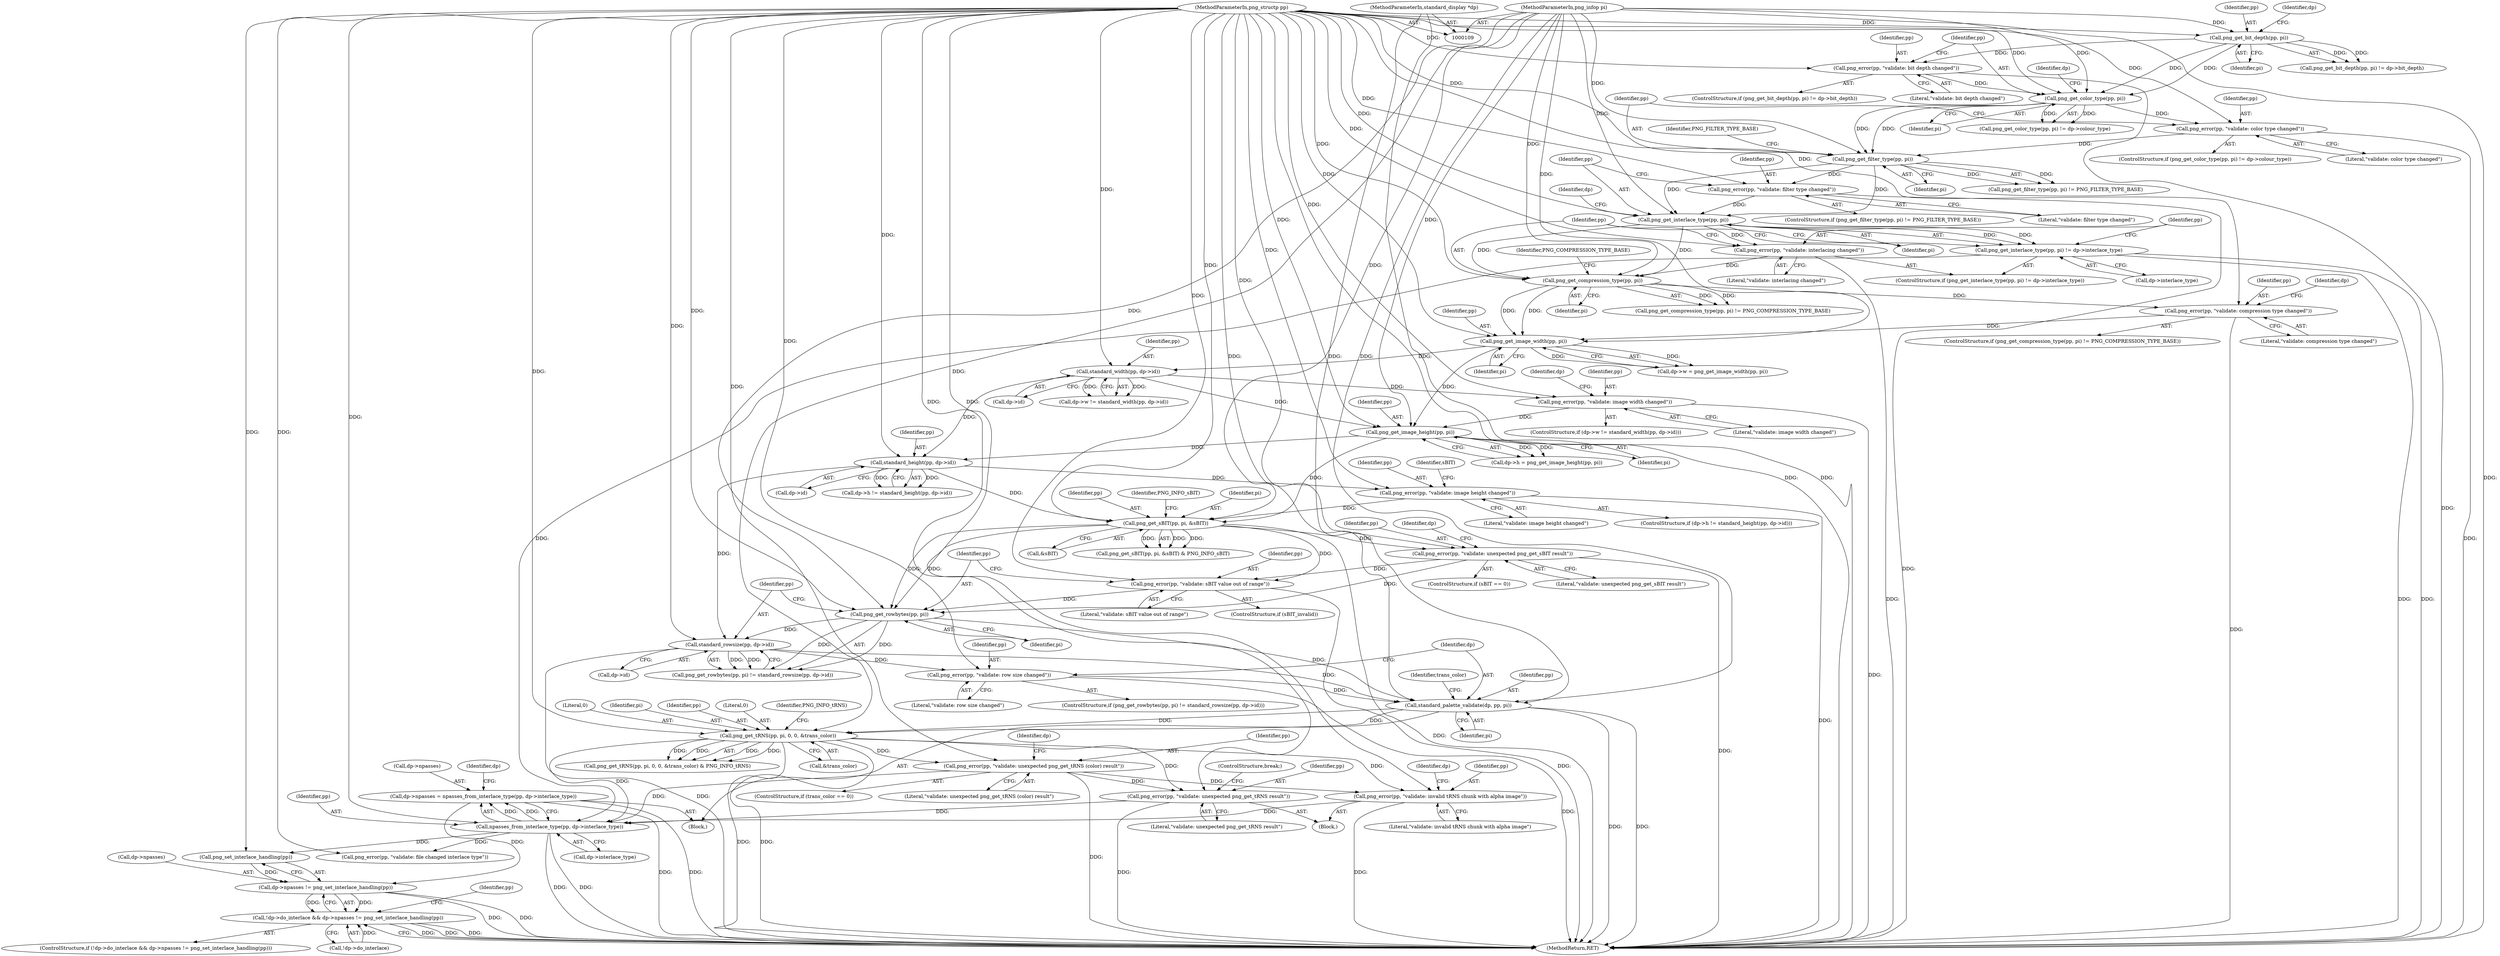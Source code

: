 digraph "0_Android_9d4853418ab2f754c2b63e091c29c5529b8b86ca_132@pointer" {
"1000500" [label="(Call,dp->npasses = npasses_from_interlace_type(pp, dp->interlace_type))"];
"1000504" [label="(Call,npasses_from_interlace_type(pp, dp->interlace_type))"];
"1000497" [label="(Call,png_error(pp, \"validate: invalid tRNS chunk with alpha image\"))"];
"1000408" [label="(Call,png_get_tRNS(pp, pi, 0, 0, &trans_color))"];
"1000397" [label="(Call,standard_palette_validate(dp, pp, pi))"];
"1000110" [label="(MethodParameterIn,standard_display *dp)"];
"1000389" [label="(Call,standard_rowsize(pp, dp->id))"];
"1000386" [label="(Call,png_get_rowbytes(pp, pi))"];
"1000227" [label="(Call,png_error(pp, \"validate: unexpected png_get_sBIT result\"))"];
"1000212" [label="(Call,png_get_sBIT(pp, pi, &sBIT))"];
"1000202" [label="(Call,png_error(pp, \"validate: image height changed\"))"];
"1000197" [label="(Call,standard_height(pp, dp->id))"];
"1000189" [label="(Call,png_get_image_height(pp, pi))"];
"1000177" [label="(Call,standard_width(pp, dp->id))"];
"1000169" [label="(Call,png_get_image_width(pp, pi))"];
"1000158" [label="(Call,png_get_compression_type(pp, pi))"];
"1000147" [label="(Call,png_get_interlace_type(pp, pi))"];
"1000138" [label="(Call,png_get_filter_type(pp, pi))"];
"1000133" [label="(Call,png_error(pp, \"validate: color type changed\"))"];
"1000127" [label="(Call,png_get_color_type(pp, pi))"];
"1000116" [label="(Call,png_get_bit_depth(pp, pi))"];
"1000111" [label="(MethodParameterIn,png_structp pp)"];
"1000112" [label="(MethodParameterIn,png_infop pi)"];
"1000122" [label="(Call,png_error(pp, \"validate: bit depth changed\"))"];
"1000142" [label="(Call,png_error(pp, \"validate: filter type changed\"))"];
"1000153" [label="(Call,png_error(pp, \"validate: interlacing changed\"))"];
"1000162" [label="(Call,png_error(pp, \"validate: compression type changed\"))"];
"1000182" [label="(Call,png_error(pp, \"validate: image width changed\"))"];
"1000381" [label="(Call,png_error(pp, \"validate: sBIT value out of range\"))"];
"1000394" [label="(Call,png_error(pp, \"validate: row size changed\"))"];
"1000421" [label="(Call,png_error(pp, \"validate: unexpected png_get_tRNS (color) result\"))"];
"1000492" [label="(Call,png_error(pp, \"validate: unexpected png_get_tRNS result\"))"];
"1000146" [label="(Call,png_get_interlace_type(pp, pi) != dp->interlace_type)"];
"1000515" [label="(Call,dp->npasses != png_set_interlace_handling(pp))"];
"1000510" [label="(Call,!dp->do_interlace && dp->npasses != png_set_interlace_handling(pp))"];
"1000519" [label="(Call,png_set_interlace_handling(pp))"];
"1000498" [label="(Identifier,pp)"];
"1000204" [label="(Literal,\"validate: image height changed\")"];
"1000110" [label="(MethodParameterIn,standard_display *dp)"];
"1000382" [label="(Identifier,pp)"];
"1000172" [label="(ControlStructure,if (dp->w != standard_width(pp, dp->id)))"];
"1000113" [label="(Block,)"];
"1000178" [label="(Identifier,pp)"];
"1000162" [label="(Call,png_error(pp, \"validate: compression type changed\"))"];
"1000116" [label="(Call,png_get_bit_depth(pp, pi))"];
"1000122" [label="(Call,png_error(pp, \"validate: bit depth changed\"))"];
"1000215" [label="(Call,&sBIT)"];
"1000198" [label="(Identifier,pp)"];
"1000131" [label="(Identifier,dp)"];
"1000137" [label="(Call,png_get_filter_type(pp, pi) != PNG_FILTER_TYPE_BASE)"];
"1000423" [label="(Literal,\"validate: unexpected png_get_tRNS (color) result\")"];
"1000407" [label="(Call,png_get_tRNS(pp, pi, 0, 0, &trans_color) & PNG_INFO_tRNS)"];
"1000150" [label="(Call,dp->interlace_type)"];
"1000524" [label="(MethodReturn,RET)"];
"1000417" [label="(ControlStructure,if (trans_color == 0))"];
"1000388" [label="(Identifier,pi)"];
"1000397" [label="(Call,standard_palette_validate(dp, pp, pi))"];
"1000212" [label="(Call,png_get_sBIT(pp, pi, &sBIT))"];
"1000504" [label="(Call,npasses_from_interlace_type(pp, dp->interlace_type))"];
"1000421" [label="(Call,png_error(pp, \"validate: unexpected png_get_tRNS (color) result\"))"];
"1000384" [label="(ControlStructure,if (png_get_rowbytes(pp, pi) != standard_rowsize(pp, dp->id)))"];
"1000154" [label="(Identifier,pp)"];
"1000182" [label="(Call,png_error(pp, \"validate: image width changed\"))"];
"1000387" [label="(Identifier,pp)"];
"1000165" [label="(Call,dp->w = png_get_image_width(pp, pi))"];
"1000193" [label="(Call,dp->h != standard_height(pp, dp->id))"];
"1000492" [label="(Call,png_error(pp, \"validate: unexpected png_get_tRNS result\"))"];
"1000126" [label="(Call,png_get_color_type(pp, pi) != dp->colour_type)"];
"1000509" [label="(ControlStructure,if (!dp->do_interlace && dp->npasses != png_set_interlace_handling(pp)))"];
"1000502" [label="(Identifier,dp)"];
"1000151" [label="(Identifier,dp)"];
"1000147" [label="(Call,png_get_interlace_type(pp, pi))"];
"1000148" [label="(Identifier,pp)"];
"1000522" [label="(Identifier,pp)"];
"1000516" [label="(Call,dp->npasses)"];
"1000510" [label="(Call,!dp->do_interlace && dp->npasses != png_set_interlace_handling(pp))"];
"1000145" [label="(ControlStructure,if (png_get_interlace_type(pp, pi) != dp->interlace_type))"];
"1000415" [label="(Identifier,PNG_INFO_tRNS)"];
"1000177" [label="(Call,standard_width(pp, dp->id))"];
"1000146" [label="(Call,png_get_interlace_type(pp, pi) != dp->interlace_type)"];
"1000115" [label="(Call,png_get_bit_depth(pp, pi) != dp->bit_depth)"];
"1000161" [label="(Identifier,PNG_COMPRESSION_TYPE_BASE)"];
"1000156" [label="(ControlStructure,if (png_get_compression_type(pp, pi) != PNG_COMPRESSION_TYPE_BASE))"];
"1000111" [label="(MethodParameterIn,png_structp pp)"];
"1000133" [label="(Call,png_error(pp, \"validate: color type changed\"))"];
"1000227" [label="(Call,png_error(pp, \"validate: unexpected png_get_sBIT result\"))"];
"1000149" [label="(Identifier,pi)"];
"1000139" [label="(Identifier,pp)"];
"1000163" [label="(Identifier,pp)"];
"1000155" [label="(Literal,\"validate: interlacing changed\")"];
"1000408" [label="(Call,png_get_tRNS(pp, pi, 0, 0, &trans_color))"];
"1000203" [label="(Identifier,pp)"];
"1000191" [label="(Identifier,pi)"];
"1000125" [label="(ControlStructure,if (png_get_color_type(pp, pi) != dp->colour_type))"];
"1000396" [label="(Literal,\"validate: row size changed\")"];
"1000192" [label="(ControlStructure,if (dp->h != standard_height(pp, dp->id)))"];
"1000511" [label="(Call,!dp->do_interlace)"];
"1000383" [label="(Literal,\"validate: sBIT value out of range\")"];
"1000513" [label="(Identifier,dp)"];
"1000153" [label="(Call,png_error(pp, \"validate: interlacing changed\"))"];
"1000228" [label="(Identifier,pp)"];
"1000411" [label="(Literal,0)"];
"1000187" [label="(Identifier,dp)"];
"1000124" [label="(Literal,\"validate: bit depth changed\")"];
"1000233" [label="(Identifier,dp)"];
"1000158" [label="(Call,png_get_compression_type(pp, pi))"];
"1000112" [label="(MethodParameterIn,png_infop pi)"];
"1000164" [label="(Literal,\"validate: compression type changed\")"];
"1000140" [label="(Identifier,pi)"];
"1000494" [label="(Literal,\"validate: unexpected png_get_tRNS result\")"];
"1000171" [label="(Identifier,pi)"];
"1000129" [label="(Identifier,pi)"];
"1000135" [label="(Literal,\"validate: color type changed\")"];
"1000118" [label="(Identifier,pi)"];
"1000214" [label="(Identifier,pi)"];
"1000136" [label="(ControlStructure,if (png_get_filter_type(pp, pi) != PNG_FILTER_TYPE_BASE))"];
"1000197" [label="(Call,standard_height(pp, dp->id))"];
"1000144" [label="(Literal,\"validate: filter type changed\")"];
"1000410" [label="(Identifier,pi)"];
"1000120" [label="(Identifier,dp)"];
"1000184" [label="(Literal,\"validate: image width changed\")"];
"1000117" [label="(Identifier,pp)"];
"1000229" [label="(Literal,\"validate: unexpected png_get_sBIT result\")"];
"1000426" [label="(Identifier,dp)"];
"1000500" [label="(Call,dp->npasses = npasses_from_interlace_type(pp, dp->interlace_type))"];
"1000398" [label="(Identifier,dp)"];
"1000505" [label="(Identifier,pp)"];
"1000143" [label="(Identifier,pp)"];
"1000409" [label="(Identifier,pp)"];
"1000170" [label="(Identifier,pp)"];
"1000521" [label="(Call,png_error(pp, \"validate: file changed interlace type\"))"];
"1000389" [label="(Call,standard_rowsize(pp, dp->id))"];
"1000128" [label="(Identifier,pp)"];
"1000190" [label="(Identifier,pp)"];
"1000379" [label="(ControlStructure,if (sBIT_invalid))"];
"1000160" [label="(Identifier,pi)"];
"1000138" [label="(Call,png_get_filter_type(pp, pi))"];
"1000223" [label="(ControlStructure,if (sBIT == 0))"];
"1000428" [label="(Block,)"];
"1000208" [label="(Identifier,sBIT)"];
"1000381" [label="(Call,png_error(pp, \"validate: sBIT value out of range\"))"];
"1000413" [label="(Call,&trans_color)"];
"1000185" [label="(Call,dp->h = png_get_image_height(pp, pi))"];
"1000157" [label="(Call,png_get_compression_type(pp, pi) != PNG_COMPRESSION_TYPE_BASE)"];
"1000211" [label="(Call,png_get_sBIT(pp, pi, &sBIT) & PNG_INFO_sBIT)"];
"1000179" [label="(Call,dp->id)"];
"1000394" [label="(Call,png_error(pp, \"validate: row size changed\"))"];
"1000495" [label="(ControlStructure,break;)"];
"1000183" [label="(Identifier,pp)"];
"1000114" [label="(ControlStructure,if (png_get_bit_depth(pp, pi) != dp->bit_depth))"];
"1000506" [label="(Call,dp->interlace_type)"];
"1000399" [label="(Identifier,pp)"];
"1000202" [label="(Call,png_error(pp, \"validate: image height changed\"))"];
"1000412" [label="(Literal,0)"];
"1000169" [label="(Call,png_get_image_width(pp, pi))"];
"1000515" [label="(Call,dp->npasses != png_set_interlace_handling(pp))"];
"1000395" [label="(Identifier,pp)"];
"1000199" [label="(Call,dp->id)"];
"1000404" [label="(Identifier,trans_color)"];
"1000386" [label="(Call,png_get_rowbytes(pp, pi))"];
"1000391" [label="(Call,dp->id)"];
"1000390" [label="(Identifier,pp)"];
"1000493" [label="(Identifier,pp)"];
"1000501" [label="(Call,dp->npasses)"];
"1000497" [label="(Call,png_error(pp, \"validate: invalid tRNS chunk with alpha image\"))"];
"1000159" [label="(Identifier,pp)"];
"1000142" [label="(Call,png_error(pp, \"validate: filter type changed\"))"];
"1000213" [label="(Identifier,pp)"];
"1000217" [label="(Identifier,PNG_INFO_sBIT)"];
"1000127" [label="(Call,png_get_color_type(pp, pi))"];
"1000123" [label="(Identifier,pp)"];
"1000141" [label="(Identifier,PNG_FILTER_TYPE_BASE)"];
"1000385" [label="(Call,png_get_rowbytes(pp, pi) != standard_rowsize(pp, dp->id))"];
"1000189" [label="(Call,png_get_image_height(pp, pi))"];
"1000173" [label="(Call,dp->w != standard_width(pp, dp->id))"];
"1000167" [label="(Identifier,dp)"];
"1000499" [label="(Literal,\"validate: invalid tRNS chunk with alpha image\")"];
"1000400" [label="(Identifier,pi)"];
"1000134" [label="(Identifier,pp)"];
"1000422" [label="(Identifier,pp)"];
"1000500" -> "1000113"  [label="AST: "];
"1000500" -> "1000504"  [label="CFG: "];
"1000501" -> "1000500"  [label="AST: "];
"1000504" -> "1000500"  [label="AST: "];
"1000513" -> "1000500"  [label="CFG: "];
"1000500" -> "1000524"  [label="DDG: "];
"1000500" -> "1000524"  [label="DDG: "];
"1000504" -> "1000500"  [label="DDG: "];
"1000504" -> "1000500"  [label="DDG: "];
"1000500" -> "1000515"  [label="DDG: "];
"1000504" -> "1000506"  [label="CFG: "];
"1000505" -> "1000504"  [label="AST: "];
"1000506" -> "1000504"  [label="AST: "];
"1000504" -> "1000524"  [label="DDG: "];
"1000504" -> "1000524"  [label="DDG: "];
"1000497" -> "1000504"  [label="DDG: "];
"1000408" -> "1000504"  [label="DDG: "];
"1000492" -> "1000504"  [label="DDG: "];
"1000421" -> "1000504"  [label="DDG: "];
"1000111" -> "1000504"  [label="DDG: "];
"1000146" -> "1000504"  [label="DDG: "];
"1000504" -> "1000519"  [label="DDG: "];
"1000504" -> "1000521"  [label="DDG: "];
"1000497" -> "1000428"  [label="AST: "];
"1000497" -> "1000499"  [label="CFG: "];
"1000498" -> "1000497"  [label="AST: "];
"1000499" -> "1000497"  [label="AST: "];
"1000502" -> "1000497"  [label="CFG: "];
"1000497" -> "1000524"  [label="DDG: "];
"1000408" -> "1000497"  [label="DDG: "];
"1000421" -> "1000497"  [label="DDG: "];
"1000111" -> "1000497"  [label="DDG: "];
"1000408" -> "1000407"  [label="AST: "];
"1000408" -> "1000413"  [label="CFG: "];
"1000409" -> "1000408"  [label="AST: "];
"1000410" -> "1000408"  [label="AST: "];
"1000411" -> "1000408"  [label="AST: "];
"1000412" -> "1000408"  [label="AST: "];
"1000413" -> "1000408"  [label="AST: "];
"1000415" -> "1000408"  [label="CFG: "];
"1000408" -> "1000524"  [label="DDG: "];
"1000408" -> "1000524"  [label="DDG: "];
"1000408" -> "1000407"  [label="DDG: "];
"1000408" -> "1000407"  [label="DDG: "];
"1000408" -> "1000407"  [label="DDG: "];
"1000408" -> "1000407"  [label="DDG: "];
"1000397" -> "1000408"  [label="DDG: "];
"1000397" -> "1000408"  [label="DDG: "];
"1000111" -> "1000408"  [label="DDG: "];
"1000112" -> "1000408"  [label="DDG: "];
"1000408" -> "1000421"  [label="DDG: "];
"1000408" -> "1000492"  [label="DDG: "];
"1000397" -> "1000113"  [label="AST: "];
"1000397" -> "1000400"  [label="CFG: "];
"1000398" -> "1000397"  [label="AST: "];
"1000399" -> "1000397"  [label="AST: "];
"1000400" -> "1000397"  [label="AST: "];
"1000404" -> "1000397"  [label="CFG: "];
"1000397" -> "1000524"  [label="DDG: "];
"1000397" -> "1000524"  [label="DDG: "];
"1000110" -> "1000397"  [label="DDG: "];
"1000389" -> "1000397"  [label="DDG: "];
"1000394" -> "1000397"  [label="DDG: "];
"1000111" -> "1000397"  [label="DDG: "];
"1000386" -> "1000397"  [label="DDG: "];
"1000112" -> "1000397"  [label="DDG: "];
"1000110" -> "1000109"  [label="AST: "];
"1000110" -> "1000524"  [label="DDG: "];
"1000389" -> "1000385"  [label="AST: "];
"1000389" -> "1000391"  [label="CFG: "];
"1000390" -> "1000389"  [label="AST: "];
"1000391" -> "1000389"  [label="AST: "];
"1000385" -> "1000389"  [label="CFG: "];
"1000389" -> "1000524"  [label="DDG: "];
"1000389" -> "1000385"  [label="DDG: "];
"1000389" -> "1000385"  [label="DDG: "];
"1000386" -> "1000389"  [label="DDG: "];
"1000111" -> "1000389"  [label="DDG: "];
"1000197" -> "1000389"  [label="DDG: "];
"1000389" -> "1000394"  [label="DDG: "];
"1000386" -> "1000385"  [label="AST: "];
"1000386" -> "1000388"  [label="CFG: "];
"1000387" -> "1000386"  [label="AST: "];
"1000388" -> "1000386"  [label="AST: "];
"1000390" -> "1000386"  [label="CFG: "];
"1000386" -> "1000385"  [label="DDG: "];
"1000386" -> "1000385"  [label="DDG: "];
"1000227" -> "1000386"  [label="DDG: "];
"1000212" -> "1000386"  [label="DDG: "];
"1000212" -> "1000386"  [label="DDG: "];
"1000381" -> "1000386"  [label="DDG: "];
"1000111" -> "1000386"  [label="DDG: "];
"1000112" -> "1000386"  [label="DDG: "];
"1000227" -> "1000223"  [label="AST: "];
"1000227" -> "1000229"  [label="CFG: "];
"1000228" -> "1000227"  [label="AST: "];
"1000229" -> "1000227"  [label="AST: "];
"1000233" -> "1000227"  [label="CFG: "];
"1000227" -> "1000524"  [label="DDG: "];
"1000212" -> "1000227"  [label="DDG: "];
"1000111" -> "1000227"  [label="DDG: "];
"1000227" -> "1000381"  [label="DDG: "];
"1000212" -> "1000211"  [label="AST: "];
"1000212" -> "1000215"  [label="CFG: "];
"1000213" -> "1000212"  [label="AST: "];
"1000214" -> "1000212"  [label="AST: "];
"1000215" -> "1000212"  [label="AST: "];
"1000217" -> "1000212"  [label="CFG: "];
"1000212" -> "1000524"  [label="DDG: "];
"1000212" -> "1000211"  [label="DDG: "];
"1000212" -> "1000211"  [label="DDG: "];
"1000212" -> "1000211"  [label="DDG: "];
"1000202" -> "1000212"  [label="DDG: "];
"1000197" -> "1000212"  [label="DDG: "];
"1000111" -> "1000212"  [label="DDG: "];
"1000189" -> "1000212"  [label="DDG: "];
"1000112" -> "1000212"  [label="DDG: "];
"1000212" -> "1000381"  [label="DDG: "];
"1000202" -> "1000192"  [label="AST: "];
"1000202" -> "1000204"  [label="CFG: "];
"1000203" -> "1000202"  [label="AST: "];
"1000204" -> "1000202"  [label="AST: "];
"1000208" -> "1000202"  [label="CFG: "];
"1000202" -> "1000524"  [label="DDG: "];
"1000197" -> "1000202"  [label="DDG: "];
"1000111" -> "1000202"  [label="DDG: "];
"1000197" -> "1000193"  [label="AST: "];
"1000197" -> "1000199"  [label="CFG: "];
"1000198" -> "1000197"  [label="AST: "];
"1000199" -> "1000197"  [label="AST: "];
"1000193" -> "1000197"  [label="CFG: "];
"1000197" -> "1000193"  [label="DDG: "];
"1000197" -> "1000193"  [label="DDG: "];
"1000189" -> "1000197"  [label="DDG: "];
"1000111" -> "1000197"  [label="DDG: "];
"1000177" -> "1000197"  [label="DDG: "];
"1000189" -> "1000185"  [label="AST: "];
"1000189" -> "1000191"  [label="CFG: "];
"1000190" -> "1000189"  [label="AST: "];
"1000191" -> "1000189"  [label="AST: "];
"1000185" -> "1000189"  [label="CFG: "];
"1000189" -> "1000185"  [label="DDG: "];
"1000189" -> "1000185"  [label="DDG: "];
"1000177" -> "1000189"  [label="DDG: "];
"1000182" -> "1000189"  [label="DDG: "];
"1000111" -> "1000189"  [label="DDG: "];
"1000169" -> "1000189"  [label="DDG: "];
"1000112" -> "1000189"  [label="DDG: "];
"1000177" -> "1000173"  [label="AST: "];
"1000177" -> "1000179"  [label="CFG: "];
"1000178" -> "1000177"  [label="AST: "];
"1000179" -> "1000177"  [label="AST: "];
"1000173" -> "1000177"  [label="CFG: "];
"1000177" -> "1000173"  [label="DDG: "];
"1000177" -> "1000173"  [label="DDG: "];
"1000169" -> "1000177"  [label="DDG: "];
"1000111" -> "1000177"  [label="DDG: "];
"1000177" -> "1000182"  [label="DDG: "];
"1000169" -> "1000165"  [label="AST: "];
"1000169" -> "1000171"  [label="CFG: "];
"1000170" -> "1000169"  [label="AST: "];
"1000171" -> "1000169"  [label="AST: "];
"1000165" -> "1000169"  [label="CFG: "];
"1000169" -> "1000165"  [label="DDG: "];
"1000169" -> "1000165"  [label="DDG: "];
"1000158" -> "1000169"  [label="DDG: "];
"1000158" -> "1000169"  [label="DDG: "];
"1000162" -> "1000169"  [label="DDG: "];
"1000111" -> "1000169"  [label="DDG: "];
"1000112" -> "1000169"  [label="DDG: "];
"1000158" -> "1000157"  [label="AST: "];
"1000158" -> "1000160"  [label="CFG: "];
"1000159" -> "1000158"  [label="AST: "];
"1000160" -> "1000158"  [label="AST: "];
"1000161" -> "1000158"  [label="CFG: "];
"1000158" -> "1000157"  [label="DDG: "];
"1000158" -> "1000157"  [label="DDG: "];
"1000147" -> "1000158"  [label="DDG: "];
"1000147" -> "1000158"  [label="DDG: "];
"1000153" -> "1000158"  [label="DDG: "];
"1000111" -> "1000158"  [label="DDG: "];
"1000112" -> "1000158"  [label="DDG: "];
"1000158" -> "1000162"  [label="DDG: "];
"1000147" -> "1000146"  [label="AST: "];
"1000147" -> "1000149"  [label="CFG: "];
"1000148" -> "1000147"  [label="AST: "];
"1000149" -> "1000147"  [label="AST: "];
"1000151" -> "1000147"  [label="CFG: "];
"1000147" -> "1000146"  [label="DDG: "];
"1000147" -> "1000146"  [label="DDG: "];
"1000138" -> "1000147"  [label="DDG: "];
"1000138" -> "1000147"  [label="DDG: "];
"1000142" -> "1000147"  [label="DDG: "];
"1000111" -> "1000147"  [label="DDG: "];
"1000112" -> "1000147"  [label="DDG: "];
"1000147" -> "1000153"  [label="DDG: "];
"1000138" -> "1000137"  [label="AST: "];
"1000138" -> "1000140"  [label="CFG: "];
"1000139" -> "1000138"  [label="AST: "];
"1000140" -> "1000138"  [label="AST: "];
"1000141" -> "1000138"  [label="CFG: "];
"1000138" -> "1000137"  [label="DDG: "];
"1000138" -> "1000137"  [label="DDG: "];
"1000133" -> "1000138"  [label="DDG: "];
"1000127" -> "1000138"  [label="DDG: "];
"1000127" -> "1000138"  [label="DDG: "];
"1000111" -> "1000138"  [label="DDG: "];
"1000112" -> "1000138"  [label="DDG: "];
"1000138" -> "1000142"  [label="DDG: "];
"1000133" -> "1000125"  [label="AST: "];
"1000133" -> "1000135"  [label="CFG: "];
"1000134" -> "1000133"  [label="AST: "];
"1000135" -> "1000133"  [label="AST: "];
"1000139" -> "1000133"  [label="CFG: "];
"1000133" -> "1000524"  [label="DDG: "];
"1000127" -> "1000133"  [label="DDG: "];
"1000111" -> "1000133"  [label="DDG: "];
"1000127" -> "1000126"  [label="AST: "];
"1000127" -> "1000129"  [label="CFG: "];
"1000128" -> "1000127"  [label="AST: "];
"1000129" -> "1000127"  [label="AST: "];
"1000131" -> "1000127"  [label="CFG: "];
"1000127" -> "1000126"  [label="DDG: "];
"1000127" -> "1000126"  [label="DDG: "];
"1000116" -> "1000127"  [label="DDG: "];
"1000116" -> "1000127"  [label="DDG: "];
"1000122" -> "1000127"  [label="DDG: "];
"1000111" -> "1000127"  [label="DDG: "];
"1000112" -> "1000127"  [label="DDG: "];
"1000116" -> "1000115"  [label="AST: "];
"1000116" -> "1000118"  [label="CFG: "];
"1000117" -> "1000116"  [label="AST: "];
"1000118" -> "1000116"  [label="AST: "];
"1000120" -> "1000116"  [label="CFG: "];
"1000116" -> "1000115"  [label="DDG: "];
"1000116" -> "1000115"  [label="DDG: "];
"1000111" -> "1000116"  [label="DDG: "];
"1000112" -> "1000116"  [label="DDG: "];
"1000116" -> "1000122"  [label="DDG: "];
"1000111" -> "1000109"  [label="AST: "];
"1000111" -> "1000524"  [label="DDG: "];
"1000111" -> "1000122"  [label="DDG: "];
"1000111" -> "1000142"  [label="DDG: "];
"1000111" -> "1000153"  [label="DDG: "];
"1000111" -> "1000162"  [label="DDG: "];
"1000111" -> "1000182"  [label="DDG: "];
"1000111" -> "1000381"  [label="DDG: "];
"1000111" -> "1000394"  [label="DDG: "];
"1000111" -> "1000421"  [label="DDG: "];
"1000111" -> "1000492"  [label="DDG: "];
"1000111" -> "1000519"  [label="DDG: "];
"1000111" -> "1000521"  [label="DDG: "];
"1000112" -> "1000109"  [label="AST: "];
"1000112" -> "1000524"  [label="DDG: "];
"1000122" -> "1000114"  [label="AST: "];
"1000122" -> "1000124"  [label="CFG: "];
"1000123" -> "1000122"  [label="AST: "];
"1000124" -> "1000122"  [label="AST: "];
"1000128" -> "1000122"  [label="CFG: "];
"1000122" -> "1000524"  [label="DDG: "];
"1000142" -> "1000136"  [label="AST: "];
"1000142" -> "1000144"  [label="CFG: "];
"1000143" -> "1000142"  [label="AST: "];
"1000144" -> "1000142"  [label="AST: "];
"1000148" -> "1000142"  [label="CFG: "];
"1000142" -> "1000524"  [label="DDG: "];
"1000153" -> "1000145"  [label="AST: "];
"1000153" -> "1000155"  [label="CFG: "];
"1000154" -> "1000153"  [label="AST: "];
"1000155" -> "1000153"  [label="AST: "];
"1000159" -> "1000153"  [label="CFG: "];
"1000153" -> "1000524"  [label="DDG: "];
"1000162" -> "1000156"  [label="AST: "];
"1000162" -> "1000164"  [label="CFG: "];
"1000163" -> "1000162"  [label="AST: "];
"1000164" -> "1000162"  [label="AST: "];
"1000167" -> "1000162"  [label="CFG: "];
"1000162" -> "1000524"  [label="DDG: "];
"1000182" -> "1000172"  [label="AST: "];
"1000182" -> "1000184"  [label="CFG: "];
"1000183" -> "1000182"  [label="AST: "];
"1000184" -> "1000182"  [label="AST: "];
"1000187" -> "1000182"  [label="CFG: "];
"1000182" -> "1000524"  [label="DDG: "];
"1000381" -> "1000379"  [label="AST: "];
"1000381" -> "1000383"  [label="CFG: "];
"1000382" -> "1000381"  [label="AST: "];
"1000383" -> "1000381"  [label="AST: "];
"1000387" -> "1000381"  [label="CFG: "];
"1000381" -> "1000524"  [label="DDG: "];
"1000394" -> "1000384"  [label="AST: "];
"1000394" -> "1000396"  [label="CFG: "];
"1000395" -> "1000394"  [label="AST: "];
"1000396" -> "1000394"  [label="AST: "];
"1000398" -> "1000394"  [label="CFG: "];
"1000394" -> "1000524"  [label="DDG: "];
"1000421" -> "1000417"  [label="AST: "];
"1000421" -> "1000423"  [label="CFG: "];
"1000422" -> "1000421"  [label="AST: "];
"1000423" -> "1000421"  [label="AST: "];
"1000426" -> "1000421"  [label="CFG: "];
"1000421" -> "1000524"  [label="DDG: "];
"1000421" -> "1000492"  [label="DDG: "];
"1000492" -> "1000428"  [label="AST: "];
"1000492" -> "1000494"  [label="CFG: "];
"1000493" -> "1000492"  [label="AST: "];
"1000494" -> "1000492"  [label="AST: "];
"1000495" -> "1000492"  [label="CFG: "];
"1000492" -> "1000524"  [label="DDG: "];
"1000146" -> "1000145"  [label="AST: "];
"1000146" -> "1000150"  [label="CFG: "];
"1000150" -> "1000146"  [label="AST: "];
"1000154" -> "1000146"  [label="CFG: "];
"1000159" -> "1000146"  [label="CFG: "];
"1000146" -> "1000524"  [label="DDG: "];
"1000146" -> "1000524"  [label="DDG: "];
"1000515" -> "1000510"  [label="AST: "];
"1000515" -> "1000519"  [label="CFG: "];
"1000516" -> "1000515"  [label="AST: "];
"1000519" -> "1000515"  [label="AST: "];
"1000510" -> "1000515"  [label="CFG: "];
"1000515" -> "1000524"  [label="DDG: "];
"1000515" -> "1000524"  [label="DDG: "];
"1000515" -> "1000510"  [label="DDG: "];
"1000515" -> "1000510"  [label="DDG: "];
"1000519" -> "1000515"  [label="DDG: "];
"1000510" -> "1000509"  [label="AST: "];
"1000510" -> "1000511"  [label="CFG: "];
"1000511" -> "1000510"  [label="AST: "];
"1000522" -> "1000510"  [label="CFG: "];
"1000524" -> "1000510"  [label="CFG: "];
"1000510" -> "1000524"  [label="DDG: "];
"1000510" -> "1000524"  [label="DDG: "];
"1000510" -> "1000524"  [label="DDG: "];
"1000511" -> "1000510"  [label="DDG: "];
}

